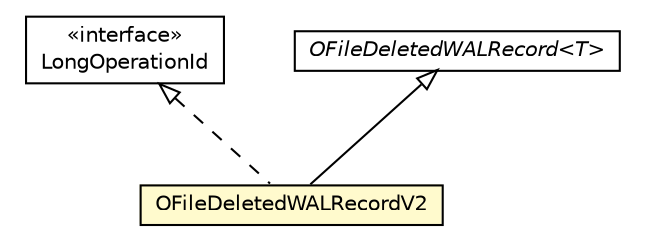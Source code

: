 #!/usr/local/bin/dot
#
# Class diagram 
# Generated by UMLGraph version R5_6-24-gf6e263 (http://www.umlgraph.org/)
#

digraph G {
	edge [fontname="Helvetica",fontsize=10,labelfontname="Helvetica",labelfontsize=10];
	node [fontname="Helvetica",fontsize=10,shape=plaintext];
	nodesep=0.25;
	ranksep=0.5;
	// com.orientechnologies.orient.core.storage.impl.local.paginated.wal.LongOperationId
	c3354260 [label=<<table title="com.orientechnologies.orient.core.storage.impl.local.paginated.wal.LongOperationId" border="0" cellborder="1" cellspacing="0" cellpadding="2" port="p" href="./LongOperationId.html">
		<tr><td><table border="0" cellspacing="0" cellpadding="1">
<tr><td align="center" balign="center"> &#171;interface&#187; </td></tr>
<tr><td align="center" balign="center"> LongOperationId </td></tr>
		</table></td></tr>
		</table>>, URL="./LongOperationId.html", fontname="Helvetica", fontcolor="black", fontsize=10.0];
	// com.orientechnologies.orient.core.storage.impl.local.paginated.wal.OFileDeletedWALRecord<T>
	c3354265 [label=<<table title="com.orientechnologies.orient.core.storage.impl.local.paginated.wal.OFileDeletedWALRecord" border="0" cellborder="1" cellspacing="0" cellpadding="2" port="p" href="./OFileDeletedWALRecord.html">
		<tr><td><table border="0" cellspacing="0" cellpadding="1">
<tr><td align="center" balign="center"><font face="Helvetica-Oblique"> OFileDeletedWALRecord&lt;T&gt; </font></td></tr>
		</table></td></tr>
		</table>>, URL="./OFileDeletedWALRecord.html", fontname="Helvetica", fontcolor="black", fontsize=10.0];
	// com.orientechnologies.orient.core.storage.impl.local.paginated.wal.OFileDeletedWALRecordV2
	c3354297 [label=<<table title="com.orientechnologies.orient.core.storage.impl.local.paginated.wal.OFileDeletedWALRecordV2" border="0" cellborder="1" cellspacing="0" cellpadding="2" port="p" bgcolor="lemonChiffon" href="./OFileDeletedWALRecordV2.html">
		<tr><td><table border="0" cellspacing="0" cellpadding="1">
<tr><td align="center" balign="center"> OFileDeletedWALRecordV2 </td></tr>
		</table></td></tr>
		</table>>, URL="./OFileDeletedWALRecordV2.html", fontname="Helvetica", fontcolor="black", fontsize=10.0];
	//com.orientechnologies.orient.core.storage.impl.local.paginated.wal.OFileDeletedWALRecordV2 extends com.orientechnologies.orient.core.storage.impl.local.paginated.wal.OFileDeletedWALRecord<java.lang.Long>
	c3354265:p -> c3354297:p [dir=back,arrowtail=empty];
	//com.orientechnologies.orient.core.storage.impl.local.paginated.wal.OFileDeletedWALRecordV2 implements com.orientechnologies.orient.core.storage.impl.local.paginated.wal.LongOperationId
	c3354260:p -> c3354297:p [dir=back,arrowtail=empty,style=dashed];
}

